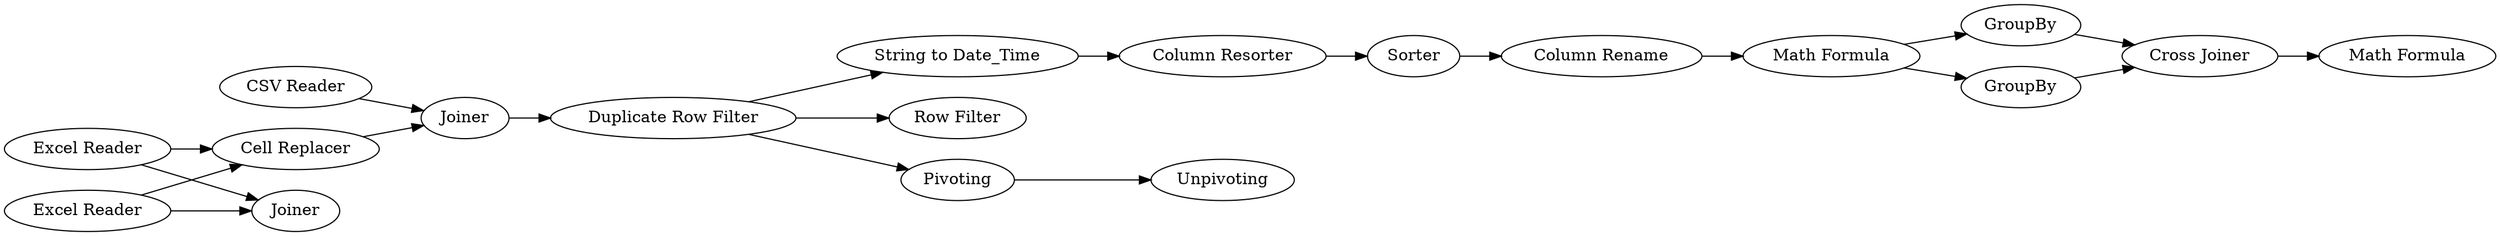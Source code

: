 digraph {
	20 -> 21
	21 -> 23
	7 -> 8
	23 -> 24
	13 -> 14
	1 -> 6
	2 -> 4
	4 -> 6
	22 -> 23
	17 -> 18
	7 -> 15
	20 -> 22
	15 -> 16
	3 -> 5
	7 -> 13
	18 -> 20
	6 -> 7
	3 -> 4
	2 -> 5
	16 -> 17
	7 [label="Duplicate Row Filter"]
	18 [label="Column Rename"]
	21 [label=GroupBy]
	8 [label="Row Filter"]
	17 [label=Sorter]
	3 [label="Excel Reader"]
	24 [label="Math Formula"]
	6 [label=Joiner]
	15 [label="String to Date_Time"]
	16 [label="Column Resorter"]
	1 [label="CSV Reader"]
	22 [label=GroupBy]
	23 [label="Cross Joiner"]
	4 [label="Cell Replacer"]
	14 [label=Unpivoting]
	5 [label=Joiner]
	13 [label=Pivoting]
	20 [label="Math Formula"]
	2 [label="Excel Reader"]
	rankdir=LR
}
